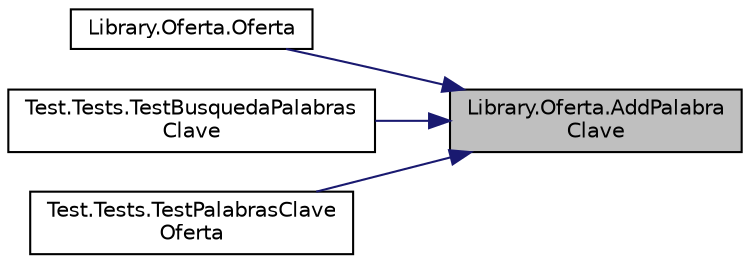 digraph "Library.Oferta.AddPalabraClave"
{
 // INTERACTIVE_SVG=YES
 // LATEX_PDF_SIZE
  edge [fontname="Helvetica",fontsize="10",labelfontname="Helvetica",labelfontsize="10"];
  node [fontname="Helvetica",fontsize="10",shape=record];
  rankdir="RL";
  Node1 [label="Library.Oferta.AddPalabra\lClave",height=0.2,width=0.4,color="black", fillcolor="grey75", style="filled", fontcolor="black",tooltip="Añade palabras clave a la lista."];
  Node1 -> Node2 [dir="back",color="midnightblue",fontsize="10",style="solid",fontname="Helvetica"];
  Node2 [label="Library.Oferta.Oferta",height=0.2,width=0.4,color="black", fillcolor="white", style="filled",URL="$classLibrary_1_1Oferta.html#ab5b8d2dd9e6804f37e3e2ff0cb68d428",tooltip="Inicializa una nueva instancia de la clase Oferta."];
  Node1 -> Node3 [dir="back",color="midnightblue",fontsize="10",style="solid",fontname="Helvetica"];
  Node3 [label="Test.Tests.TestBusquedaPalabras\lClave",height=0.2,width=0.4,color="black", fillcolor="white", style="filled",URL="$classTest_1_1Tests.html#a679b476e08b99beee1a627f2daba1be6",tooltip="Test de la clase busqueda, realiza una busqueda por palabras claves."];
  Node1 -> Node4 [dir="back",color="midnightblue",fontsize="10",style="solid",fontname="Helvetica"];
  Node4 [label="Test.Tests.TestPalabrasClave\lOferta",height=0.2,width=0.4,color="black", fillcolor="white", style="filled",URL="$classTest_1_1Tests.html#a2788d8bd77dac34a9fb675d4b6456f74",tooltip="Prueba que se agreguen las palabras claves a la oferta."];
}
